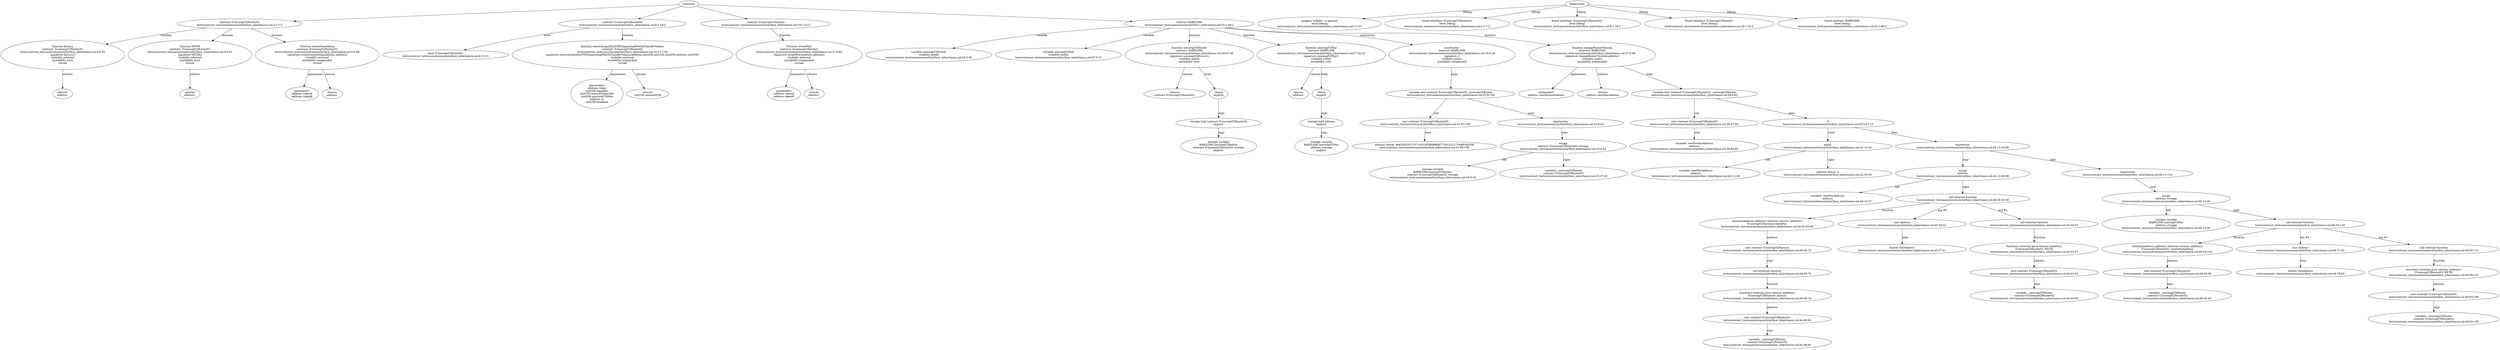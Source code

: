 strict digraph "tests/contract_testcases/ewasm/interface_inheritance.sol" {
	contract [label="contract IUniswapV2Router01\ntests/contract_testcases/ewasm/interface_inheritance.sol:2:1-7:2"]
	factory [label="function factory\ncontract: IUniswapV2Router01\ntests/contract_testcases/ewasm/interface_inheritance.sol:4:5-55\nsignature factory()\nvisibility external\nmutability pure\nvirtual"]
	returns [label="returns\naddress "]
	WETH [label="function WETH\ncontract: IUniswapV2Router01\ntests/contract_testcases/ewasm/interface_inheritance.sol:5:5-52\nsignature WETH()\nvisibility external\nmutability pure\nvirtual"]
	returns_5 [label="returns\naddress "]
	createSomething [label="function createSomething\ncontract: IUniswapV2Router01\ntests/contract_testcases/ewasm/interface_inheritance.sol:6:5-88\nsignature createSomething(address,address)\nvisibility external\nmutability nonpayable\nvirtual"]
	parameters [label="parameters\naddress tokenA\naddress tokenB"]
	returns_8 [label="returns\naddress "]
	contract_9 [label="contract IUniswapV2Router02\ntests/contract_testcases/ewasm/interface_inheritance.sol:8:1-18:2"]
	base [label="base IUniswapV2Router01\ntests/contract_testcases/ewasm/interface_inheritance.sol:9:33-51"]
	removeLiquidityETHSupportingFeeOnTransferTokens [label="function removeLiquidityETHSupportingFeeOnTransferTokens\ncontract: IUniswapV2Router02\ntests/contract_testcases/ewasm/interface_inheritance.sol:10:5-17:40\nsignature removeLiquidityETHSupportingFeeOnTransferTokens(address,uint256,uint256,uint256,address,uint256)\nvisibility external\nmutability nonpayable\nvirtual"]
	parameters_12 [label="parameters\naddress token\nuint256 liquidity\nuint256 amountTokenMin\nuint256 amountETHMin\naddress to\nuint256 deadline"]
	returns_13 [label="returns\nuint256 amountETH"]
	contract_14 [label="contract IUniswapV2Factory\ntests/contract_testcases/ewasm/interface_inheritance.sol:19:1-22:2"]
	createPair [label="function createPair\ncontract: IUniswapV2Factory\ntests/contract_testcases/ewasm/interface_inheritance.sol:21:5-83\nsignature createPair(address,address)\nvisibility external\nmutability nonpayable\nvirtual"]
	parameters_16 [label="parameters\naddress tokenA\naddress tokenB"]
	returns_17 [label="returns\naddress "]
	contract_18 [label="contract BABYLINK\ntests/contract_testcases/ewasm/interface_inheritance.sol:23:1-49:2"]
	var [label="variable uniswapV2Router\nvisibility public\ntests/contract_testcases/ewasm/interface_inheritance.sol:26:5-46"]
	var_20 [label="variable uniswapV2Pair\nvisibility public\ntests/contract_testcases/ewasm/interface_inheritance.sol:27:5-33"]
	uniswapV2Router [label="function uniswapV2Router\ncontract: BABYLINK\ntests/contract_testcases/ewasm/interface_inheritance.sol:26:31-46\nsignature uniswapV2Router()\nvisibility public\nmutability view"]
	returns_22 [label="returns\ncontract IUniswapV2Router02 "]
	return [label="return\nimplicit"]
	storage_load [label="storage load contract IUniswapV2Router02\nimplicit"]
	storage_var [label="storage variable\nBABYLINK.uniswapV2Router\ncontract IUniswapV2Router02 storage\nimplicit"]
	uniswapV2Pair [label="function uniswapV2Pair\ncontract: BABYLINK\ntests/contract_testcases/ewasm/interface_inheritance.sol:27:20-33\nsignature uniswapV2Pair()\nvisibility public\nmutability view"]
	returns_27 [label="returns\naddress "]
	return_28 [label="return\nimplicit"]
	storage_load_29 [label="storage load address\nimplicit"]
	storage_var_30 [label="storage variable\nBABYLINK.uniswapV2Pair\naddress storage\nimplicit"]
	node_31 [label="constructor \ncontract: BABYLINK\ntests/contract_testcases/ewasm/interface_inheritance.sol:29:5-20\nsignature ()\nvisibility public\nmutability nonpayable"]
	var_decl [label="variable decl contract IUniswapV2Router02 _uniswapV2Router\ntests/contract_testcases/ewasm/interface_inheritance.sol:31:9-109"]
	cast [label="cast contract IUniswapV2Router02\ntests/contract_testcases/ewasm/interface_inheritance.sol:31:47-109"]
	number_literal [label="address literal: 96635033217071433185869069577301221175488545358\ntests/contract_testcases/ewasm/interface_inheritance.sol:31:66-108"]
	expr [label="expression\ntests/contract_testcases/ewasm/interface_inheritance.sol:33:9-43"]
	assign [label="assign\ncontract IUniswapV2Router02 storage\ntests/contract_testcases/ewasm/interface_inheritance.sol:33:9-24"]
	storage_var_37 [label="storage variable\nBABYLINK.uniswapV2Router\ncontract IUniswapV2Router02 storage\ntests/contract_testcases/ewasm/interface_inheritance.sol:33:9-24"]
	variable [label="variable: _uniswapV2Router\ncontract IUniswapV2Router02\ntests/contract_testcases/ewasm/interface_inheritance.sol:33:27-43"]
	changeRouterVersion [label="function changeRouterVersion\ncontract: BABYLINK\ntests/contract_testcases/ewasm/interface_inheritance.sol:37:5-98\nsignature changeRouterVersion(address)\nvisibility public\nmutability nonpayable"]
	parameters_40 [label="parameters\naddress newRouterAddress"]
	returns_41 [label="returns\naddress newPairAddress"]
	var_decl_42 [label="variable decl contract IUniswapV2Router02 _uniswapV2Router\ntests/contract_testcases/ewasm/interface_inheritance.sol:39:9-83"]
	cast_43 [label="cast contract IUniswapV2Router02\ntests/contract_testcases/ewasm/interface_inheritance.sol:39:47-83"]
	variable_44 [label="variable: newRouterAddress\naddress\ntests/contract_testcases/ewasm/interface_inheritance.sol:39:66-82"]
	if [label="if\ntests/contract_testcases/ewasm/interface_inheritance.sol:42:9-47:10"]
	equal [label="equal\ntests/contract_testcases/ewasm/interface_inheritance.sol:42:12-40"]
	variable_47 [label="variable: newPairAddress\naddress\ntests/contract_testcases/ewasm/interface_inheritance.sol:42:12-26"]
	number_literal_48 [label="address literal: 0\ntests/contract_testcases/ewasm/interface_inheritance.sol:42:30-40"]
	expr_49 [label="expression\ntests/contract_testcases/ewasm/interface_inheritance.sol:44:13-45:68"]
	assign_50 [label="assign\naddress\ntests/contract_testcases/ewasm/interface_inheritance.sol:44:13-45:68"]
	variable_51 [label="variable: newPairAddress\naddress\ntests/contract_testcases/ewasm/interface_inheritance.sol:44:13-27"]
	call_external_function [label="call external function\ntests/contract_testcases/ewasm/interface_inheritance.sol:44:30-45:68"]
	external_function [label="function(address,address) external returns (address)\nIUniswapV2Factory.createPair\ntests/contract_testcases/ewasm/interface_inheritance.sol:44:30-45:68"]
	cast_54 [label="cast contract IUniswapV2Factory\ntests/contract_testcases/ewasm/interface_inheritance.sol:44:30-75"]
	call_external_function_55 [label="call external function\ntests/contract_testcases/ewasm/interface_inheritance.sol:44:48-74"]
	external_function_56 [label="function() external pure returns (address)\nIUniswapV2Router01.factory\ntests/contract_testcases/ewasm/interface_inheritance.sol:44:48-74"]
	cast_57 [label="cast contract IUniswapV2Router01\ntests/contract_testcases/ewasm/interface_inheritance.sol:44:48-64"]
	variable_58 [label="variable: _uniswapV2Router\ncontract IUniswapV2Router02\ntests/contract_testcases/ewasm/interface_inheritance.sol:44:48-64"]
	cast_59 [label="cast address\ntests/contract_testcases/ewasm/interface_inheritance.sol:45:29-42"]
	builtins [label="builtin GetAddress\ntests/contract_testcases/ewasm/interface_inheritance.sol:45:37-41"]
	call_external_function_61 [label="call external function\ntests/contract_testcases/ewasm/interface_inheritance.sol:45:44-67"]
	external_function_62 [label="function() external pure returns (address)\nIUniswapV2Router01.WETH\ntests/contract_testcases/ewasm/interface_inheritance.sol:45:44-67"]
	cast_63 [label="cast contract IUniswapV2Router01\ntests/contract_testcases/ewasm/interface_inheritance.sol:45:44-60"]
	variable_64 [label="variable: _uniswapV2Router\ncontract IUniswapV2Router02\ntests/contract_testcases/ewasm/interface_inheritance.sol:45:44-60"]
	expr_65 [label="expression\ntests/contract_testcases/ewasm/interface_inheritance.sol:46:13-118"]
	assign_66 [label="assign\naddress storage\ntests/contract_testcases/ewasm/interface_inheritance.sol:46:13-26"]
	storage_var_67 [label="storage variable\nBABYLINK.uniswapV2Pair\naddress storage\ntests/contract_testcases/ewasm/interface_inheritance.sol:46:13-26"]
	call_external_function_68 [label="call external function\ntests/contract_testcases/ewasm/interface_inheritance.sol:46:29-118"]
	external_function_69 [label="function(address,address) external returns (address)\nIUniswapV2Router01.createSomething\ntests/contract_testcases/ewasm/interface_inheritance.sol:46:29-118"]
	cast_70 [label="cast contract IUniswapV2Router01\ntests/contract_testcases/ewasm/interface_inheritance.sol:46:29-45"]
	variable_71 [label="variable: _uniswapV2Router\ncontract IUniswapV2Router02\ntests/contract_testcases/ewasm/interface_inheritance.sol:46:29-45"]
	cast_72 [label="cast address\ntests/contract_testcases/ewasm/interface_inheritance.sol:46:71-84"]
	builtins_73 [label="builtin GetAddress\ntests/contract_testcases/ewasm/interface_inheritance.sol:46:79-83"]
	call_external_function_74 [label="call external function\ntests/contract_testcases/ewasm/interface_inheritance.sol:46:93-116"]
	external_function_75 [label="function() external pure returns (address)\nIUniswapV2Router01.WETH\ntests/contract_testcases/ewasm/interface_inheritance.sol:46:93-116"]
	cast_76 [label="cast contract IUniswapV2Router01\ntests/contract_testcases/ewasm/interface_inheritance.sol:46:93-109"]
	variable_77 [label="variable: _uniswapV2Router\ncontract IUniswapV2Router02\ntests/contract_testcases/ewasm/interface_inheritance.sol:46:93-109"]
	diagnostic [label="pragma 'solidity' is ignored\nlevel Debug\ntests/contract_testcases/ewasm/interface_inheritance.sol:1:1-23"]
	diagnostic_80 [label="found interface 'IUniswapV2Router01'\nlevel Debug\ntests/contract_testcases/ewasm/interface_inheritance.sol:2:1-7:2"]
	diagnostic_81 [label="found interface 'IUniswapV2Router02'\nlevel Debug\ntests/contract_testcases/ewasm/interface_inheritance.sol:8:1-18:2"]
	diagnostic_82 [label="found interface 'IUniswapV2Factory'\nlevel Debug\ntests/contract_testcases/ewasm/interface_inheritance.sol:19:1-22:2"]
	diagnostic_83 [label="found contract 'BABYLINK'\nlevel Debug\ntests/contract_testcases/ewasm/interface_inheritance.sol:23:1-49:2"]
	contracts -> contract
	contract -> factory [label="function"]
	factory -> returns [label="returns"]
	contract -> WETH [label="function"]
	WETH -> returns_5 [label="returns"]
	contract -> createSomething [label="function"]
	createSomething -> parameters [label="parameters"]
	createSomething -> returns_8 [label="returns"]
	contracts -> contract_9
	contract_9 -> base [label="base"]
	contract_9 -> removeLiquidityETHSupportingFeeOnTransferTokens [label="function"]
	removeLiquidityETHSupportingFeeOnTransferTokens -> parameters_12 [label="parameters"]
	removeLiquidityETHSupportingFeeOnTransferTokens -> returns_13 [label="returns"]
	contracts -> contract_14
	contract_14 -> createPair [label="function"]
	createPair -> parameters_16 [label="parameters"]
	createPair -> returns_17 [label="returns"]
	contracts -> contract_18
	contract_18 -> var [label="variable"]
	contract_18 -> var_20 [label="variable"]
	contract_18 -> uniswapV2Router [label="function"]
	uniswapV2Router -> returns_22 [label="returns"]
	uniswapV2Router -> return [label="body"]
	return -> storage_load [label="expr"]
	storage_load -> storage_var [label="expr"]
	contract_18 -> uniswapV2Pair [label="function"]
	uniswapV2Pair -> returns_27 [label="returns"]
	uniswapV2Pair -> return_28 [label="body"]
	return_28 -> storage_load_29 [label="expr"]
	storage_load_29 -> storage_var_30 [label="expr"]
	contract_18 -> node_31 [label="constructor"]
	node_31 -> var_decl [label="body"]
	var_decl -> cast [label="init"]
	cast -> number_literal [label="expr"]
	var_decl -> expr [label="next"]
	expr -> assign [label="expr"]
	assign -> storage_var_37 [label="left"]
	assign -> variable [label="right"]
	contract_18 -> changeRouterVersion [label="function"]
	changeRouterVersion -> parameters_40 [label="parameters"]
	changeRouterVersion -> returns_41 [label="returns"]
	changeRouterVersion -> var_decl_42 [label="body"]
	var_decl_42 -> cast_43 [label="init"]
	cast_43 -> variable_44 [label="expr"]
	var_decl_42 -> if [label="next"]
	if -> equal [label="cond"]
	equal -> variable_47 [label="left"]
	equal -> number_literal_48 [label="right"]
	if -> expr_49 [label="then"]
	expr_49 -> assign_50 [label="expr"]
	assign_50 -> variable_51 [label="left"]
	assign_50 -> call_external_function [label="right"]
	call_external_function -> external_function [label="function"]
	external_function -> cast_54 [label="address"]
	cast_54 -> call_external_function_55 [label="expr"]
	call_external_function_55 -> external_function_56 [label="function"]
	external_function_56 -> cast_57 [label="address"]
	cast_57 -> variable_58 [label="expr"]
	call_external_function -> cast_59 [label="arg #0"]
	cast_59 -> builtins [label="expr"]
	call_external_function -> call_external_function_61 [label="arg #1"]
	call_external_function_61 -> external_function_62 [label="function"]
	external_function_62 -> cast_63 [label="address"]
	cast_63 -> variable_64 [label="expr"]
	expr_49 -> expr_65 [label="next"]
	expr_65 -> assign_66 [label="expr"]
	assign_66 -> storage_var_67 [label="left"]
	assign_66 -> call_external_function_68 [label="right"]
	call_external_function_68 -> external_function_69 [label="function"]
	external_function_69 -> cast_70 [label="address"]
	cast_70 -> variable_71 [label="expr"]
	call_external_function_68 -> cast_72 [label="arg #0"]
	cast_72 -> builtins_73 [label="expr"]
	call_external_function_68 -> call_external_function_74 [label="arg #1"]
	call_external_function_74 -> external_function_75 [label="function"]
	external_function_75 -> cast_76 [label="address"]
	cast_76 -> variable_77 [label="expr"]
	diagnostics -> diagnostic [label="Debug"]
	diagnostics -> diagnostic_80 [label="Debug"]
	diagnostics -> diagnostic_81 [label="Debug"]
	diagnostics -> diagnostic_82 [label="Debug"]
	diagnostics -> diagnostic_83 [label="Debug"]
}
